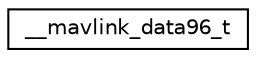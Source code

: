 digraph "Graphical Class Hierarchy"
{
 // INTERACTIVE_SVG=YES
  edge [fontname="Helvetica",fontsize="10",labelfontname="Helvetica",labelfontsize="10"];
  node [fontname="Helvetica",fontsize="10",shape=record];
  rankdir="LR";
  Node1 [label="__mavlink_data96_t",height=0.2,width=0.4,color="black", fillcolor="white", style="filled",URL="$struct____mavlink__data96__t.html"];
}
